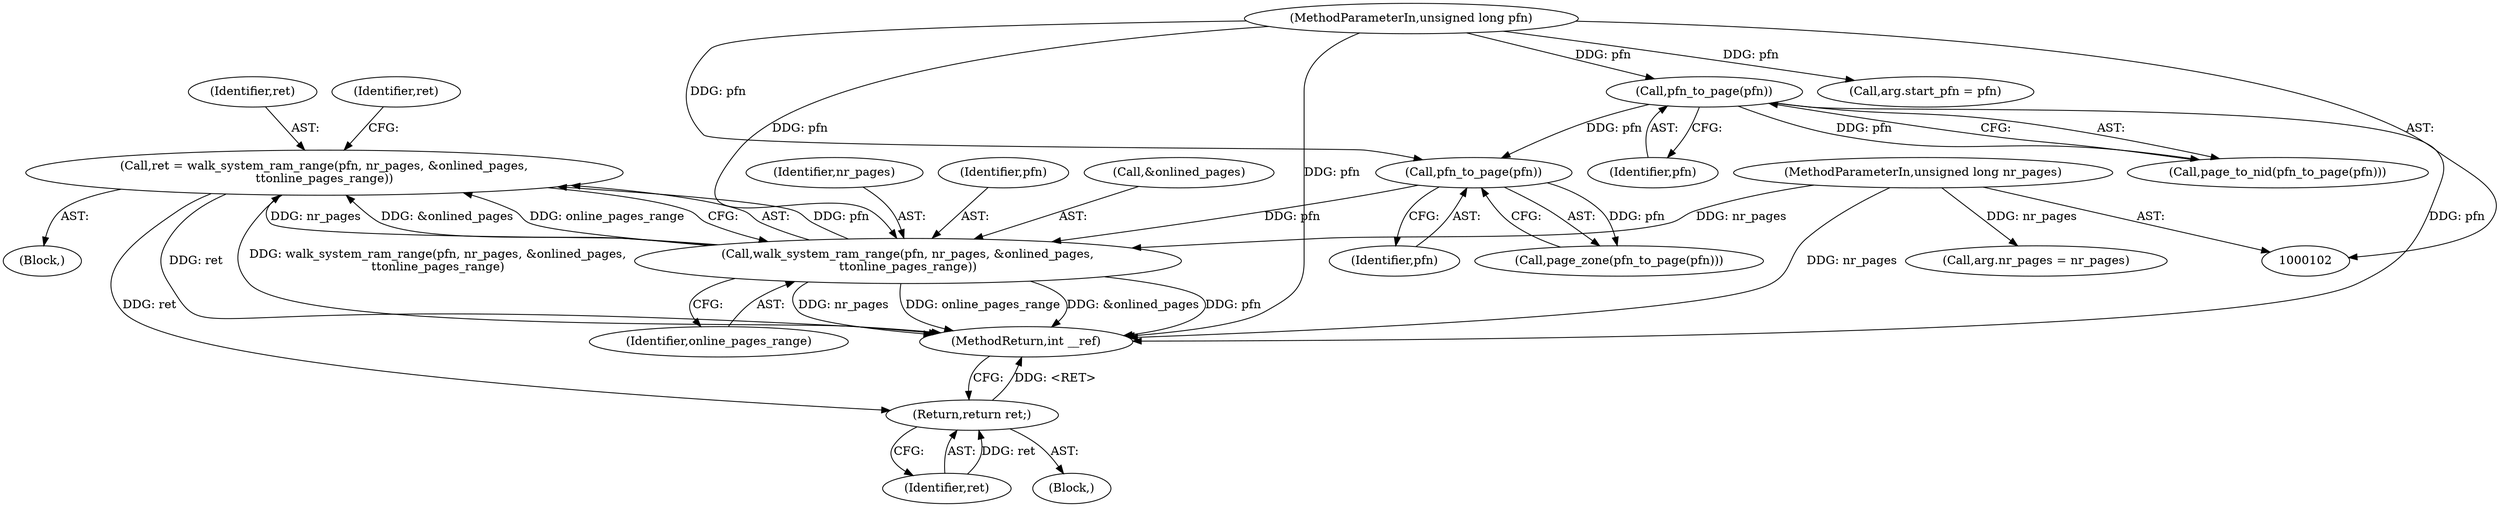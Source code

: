 digraph "0_linux_08dff7b7d629807dbb1f398c68dd9cd58dd657a1@API" {
"1000185" [label="(Call,ret = walk_system_ram_range(pfn, nr_pages, &onlined_pages,\n\t\tonline_pages_range))"];
"1000187" [label="(Call,walk_system_ram_range(pfn, nr_pages, &onlined_pages,\n\t\tonline_pages_range))"];
"1000173" [label="(Call,pfn_to_page(pfn))"];
"1000138" [label="(Call,pfn_to_page(pfn))"];
"1000103" [label="(MethodParameterIn,unsigned long pfn)"];
"1000104" [label="(MethodParameterIn,unsigned long nr_pages)"];
"1000204" [label="(Return,return ret;)"];
"1000255" [label="(MethodReturn,int __ref)"];
"1000139" [label="(Identifier,pfn)"];
"1000119" [label="(Call,arg.start_pfn = pfn)"];
"1000172" [label="(Call,page_zone(pfn_to_page(pfn)))"];
"1000105" [label="(Block,)"];
"1000103" [label="(MethodParameterIn,unsigned long pfn)"];
"1000173" [label="(Call,pfn_to_page(pfn))"];
"1000104" [label="(MethodParameterIn,unsigned long nr_pages)"];
"1000189" [label="(Identifier,nr_pages)"];
"1000186" [label="(Identifier,ret)"];
"1000185" [label="(Call,ret = walk_system_ram_range(pfn, nr_pages, &onlined_pages,\n\t\tonline_pages_range))"];
"1000174" [label="(Identifier,pfn)"];
"1000124" [label="(Call,arg.nr_pages = nr_pages)"];
"1000187" [label="(Call,walk_system_ram_range(pfn, nr_pages, &onlined_pages,\n\t\tonline_pages_range))"];
"1000188" [label="(Identifier,pfn)"];
"1000192" [label="(Identifier,online_pages_range)"];
"1000190" [label="(Call,&onlined_pages)"];
"1000138" [label="(Call,pfn_to_page(pfn))"];
"1000204" [label="(Return,return ret;)"];
"1000205" [label="(Identifier,ret)"];
"1000137" [label="(Call,page_to_nid(pfn_to_page(pfn)))"];
"1000195" [label="(Block,)"];
"1000194" [label="(Identifier,ret)"];
"1000185" -> "1000105"  [label="AST: "];
"1000185" -> "1000187"  [label="CFG: "];
"1000186" -> "1000185"  [label="AST: "];
"1000187" -> "1000185"  [label="AST: "];
"1000194" -> "1000185"  [label="CFG: "];
"1000185" -> "1000255"  [label="DDG: ret"];
"1000185" -> "1000255"  [label="DDG: walk_system_ram_range(pfn, nr_pages, &onlined_pages,\n\t\tonline_pages_range)"];
"1000187" -> "1000185"  [label="DDG: pfn"];
"1000187" -> "1000185"  [label="DDG: nr_pages"];
"1000187" -> "1000185"  [label="DDG: &onlined_pages"];
"1000187" -> "1000185"  [label="DDG: online_pages_range"];
"1000185" -> "1000204"  [label="DDG: ret"];
"1000187" -> "1000192"  [label="CFG: "];
"1000188" -> "1000187"  [label="AST: "];
"1000189" -> "1000187"  [label="AST: "];
"1000190" -> "1000187"  [label="AST: "];
"1000192" -> "1000187"  [label="AST: "];
"1000187" -> "1000255"  [label="DDG: &onlined_pages"];
"1000187" -> "1000255"  [label="DDG: pfn"];
"1000187" -> "1000255"  [label="DDG: nr_pages"];
"1000187" -> "1000255"  [label="DDG: online_pages_range"];
"1000173" -> "1000187"  [label="DDG: pfn"];
"1000103" -> "1000187"  [label="DDG: pfn"];
"1000104" -> "1000187"  [label="DDG: nr_pages"];
"1000173" -> "1000172"  [label="AST: "];
"1000173" -> "1000174"  [label="CFG: "];
"1000174" -> "1000173"  [label="AST: "];
"1000172" -> "1000173"  [label="CFG: "];
"1000173" -> "1000172"  [label="DDG: pfn"];
"1000138" -> "1000173"  [label="DDG: pfn"];
"1000103" -> "1000173"  [label="DDG: pfn"];
"1000138" -> "1000137"  [label="AST: "];
"1000138" -> "1000139"  [label="CFG: "];
"1000139" -> "1000138"  [label="AST: "];
"1000137" -> "1000138"  [label="CFG: "];
"1000138" -> "1000255"  [label="DDG: pfn"];
"1000138" -> "1000137"  [label="DDG: pfn"];
"1000103" -> "1000138"  [label="DDG: pfn"];
"1000103" -> "1000102"  [label="AST: "];
"1000103" -> "1000255"  [label="DDG: pfn"];
"1000103" -> "1000119"  [label="DDG: pfn"];
"1000104" -> "1000102"  [label="AST: "];
"1000104" -> "1000255"  [label="DDG: nr_pages"];
"1000104" -> "1000124"  [label="DDG: nr_pages"];
"1000204" -> "1000195"  [label="AST: "];
"1000204" -> "1000205"  [label="CFG: "];
"1000205" -> "1000204"  [label="AST: "];
"1000255" -> "1000204"  [label="CFG: "];
"1000204" -> "1000255"  [label="DDG: <RET>"];
"1000205" -> "1000204"  [label="DDG: ret"];
}
